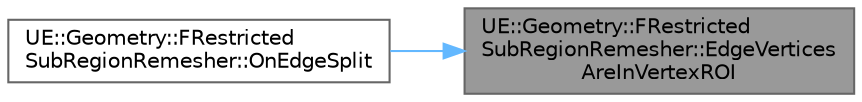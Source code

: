 digraph "UE::Geometry::FRestrictedSubRegionRemesher::EdgeVerticesAreInVertexROI"
{
 // INTERACTIVE_SVG=YES
 // LATEX_PDF_SIZE
  bgcolor="transparent";
  edge [fontname=Helvetica,fontsize=10,labelfontname=Helvetica,labelfontsize=10];
  node [fontname=Helvetica,fontsize=10,shape=box,height=0.2,width=0.4];
  rankdir="RL";
  Node1 [id="Node000001",label="UE::Geometry::FRestricted\lSubRegionRemesher::EdgeVertices\lAreInVertexROI",height=0.2,width=0.4,color="gray40", fillcolor="grey60", style="filled", fontcolor="black",tooltip=" "];
  Node1 -> Node2 [id="edge1_Node000001_Node000002",dir="back",color="steelblue1",style="solid",tooltip=" "];
  Node2 [id="Node000002",label="UE::Geometry::FRestricted\lSubRegionRemesher::OnEdgeSplit",height=0.2,width=0.4,color="grey40", fillcolor="white", style="filled",URL="$d9/d7e/classUE_1_1Geometry_1_1FRestrictedSubRegionRemesher.html#ad53801c9fd6d1daa0fe89a15e556a8d5",tooltip="Callback for subclasses to override to implement custom behavior."];
}
